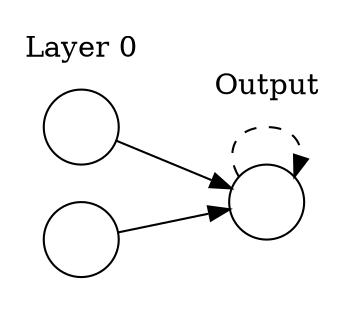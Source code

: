 // Dynamic Neural Network
digraph {
	graph [rankdir=LR splines=line]
	node [fixedsize=true label=""]
	subgraph cluster_0 {
		graph [color=white label="Layer 0"]
		node [color=black shape=circle style=solid]
		layer_01
		layer_02
	}
	subgraph cluster_1 {
		graph [color=white label=Output]
		node [color=black shape=circle style=solid]
		layer_11
	}
	layer_01 -> layer_11
	layer_02 -> layer_11
	layer_11 -> layer_11 [style=dashed]
}
